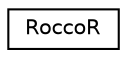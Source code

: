 digraph "Graphical Class Hierarchy"
{
  edge [fontname="Helvetica",fontsize="10",labelfontname="Helvetica",labelfontsize="10"];
  node [fontname="Helvetica",fontsize="10",shape=record];
  rankdir="LR";
  Node1 [label="RoccoR",height=0.2,width=0.4,color="black", fillcolor="white", style="filled",URL="$classRoccoR.html"];
}
